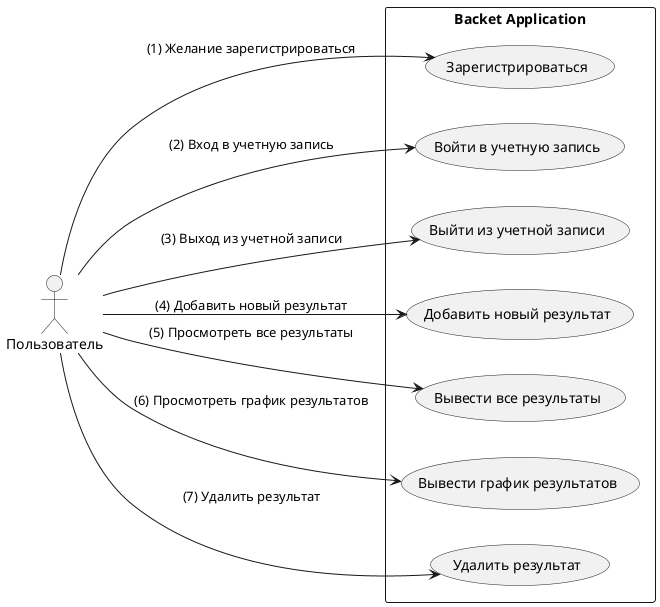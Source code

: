 @startuml

left to right direction

actor Пользователь as User
rectangle "Backet Application" {
  usecase (Зарегистрироваться) as Register
  usecase (Войти в учетную запись) as Login
  usecase (Выйти из учетной записи) as Logout
  usecase (Добавить новый результат) as AddResult
  usecase (Вывести все результаты) as ViewResults
  usecase (Вывести график результатов) as ViewChart
  usecase (Удалить результат) as DeleteResult

  User --> Register : (1) Желание зарегистрироваться
  User --> Login : (2) Вход в учетную запись
  User --> Logout : (3) Выход из учетной записи
  User --> AddResult : (4) Добавить новый результат
  User --> ViewResults : (5) Просмотреть все результаты
  User --> ViewChart : (6) Просмотреть график результатов
  User --> DeleteResult : (7) Удалить результат
}

@enduml